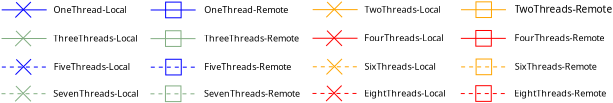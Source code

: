 <?xml version="1.0" encoding="UTF-8"?>
<dia:diagram xmlns:dia="http://www.lysator.liu.se/~alla/dia/">
  <dia:layer name="Background" visible="true" active="true">
    <dia:object type="Standard - Line" version="0" id="O0">
      <dia:attribute name="obj_pos">
        <dia:point val="-21.893,9.8"/>
      </dia:attribute>
      <dia:attribute name="obj_bb">
        <dia:rectangle val="-21.918,9.775;-19.619,9.825"/>
      </dia:attribute>
      <dia:attribute name="conn_endpoints">
        <dia:point val="-21.893,9.8"/>
        <dia:point val="-19.644,9.8"/>
      </dia:attribute>
      <dia:attribute name="numcp">
        <dia:int val="1"/>
      </dia:attribute>
      <dia:attribute name="line_color">
        <dia:color val="#0000ff"/>
      </dia:attribute>
      <dia:attribute name="line_width">
        <dia:real val="0.05"/>
      </dia:attribute>
    </dia:object>
    <dia:object type="Standard - Text" version="1" id="O1">
      <dia:attribute name="obj_pos">
        <dia:point val="-19.303,9.954"/>
      </dia:attribute>
      <dia:attribute name="obj_bb">
        <dia:rectangle val="-19.303,9.534;-15.446,10.061"/>
      </dia:attribute>
      <dia:attribute name="text">
        <dia:composite type="text">
          <dia:attribute name="string">
            <dia:string>#OneThread-Local#</dia:string>
          </dia:attribute>
          <dia:attribute name="font">
            <dia:font family="sans" style="0" name="Helvetica"/>
          </dia:attribute>
          <dia:attribute name="height">
            <dia:real val="0.564"/>
          </dia:attribute>
          <dia:attribute name="pos">
            <dia:point val="-19.303,9.954"/>
          </dia:attribute>
          <dia:attribute name="color">
            <dia:color val="#000000"/>
          </dia:attribute>
          <dia:attribute name="alignment">
            <dia:enum val="0"/>
          </dia:attribute>
        </dia:composite>
      </dia:attribute>
      <dia:attribute name="valign">
        <dia:enum val="3"/>
      </dia:attribute>
    </dia:object>
    <dia:object type="Standard - Line" version="0" id="O2">
      <dia:attribute name="obj_pos">
        <dia:point val="-21.171,9.419"/>
      </dia:attribute>
      <dia:attribute name="obj_bb">
        <dia:rectangle val="-21.206,9.383;-20.386,10.217"/>
      </dia:attribute>
      <dia:attribute name="conn_endpoints">
        <dia:point val="-21.171,9.419"/>
        <dia:point val="-20.421,10.182"/>
      </dia:attribute>
      <dia:attribute name="numcp">
        <dia:int val="1"/>
      </dia:attribute>
      <dia:attribute name="line_color">
        <dia:color val="#0000ff"/>
      </dia:attribute>
      <dia:attribute name="line_width">
        <dia:real val="0.05"/>
      </dia:attribute>
    </dia:object>
    <dia:object type="Standard - Line" version="0" id="O3">
      <dia:attribute name="obj_pos">
        <dia:point val="-20.435,9.405"/>
      </dia:attribute>
      <dia:attribute name="obj_bb">
        <dia:rectangle val="-21.247,9.37;-20.399,10.217"/>
      </dia:attribute>
      <dia:attribute name="conn_endpoints">
        <dia:point val="-20.435,9.405"/>
        <dia:point val="-21.212,10.182"/>
      </dia:attribute>
      <dia:attribute name="numcp">
        <dia:int val="1"/>
      </dia:attribute>
      <dia:attribute name="line_color">
        <dia:color val="#0000ff"/>
      </dia:attribute>
      <dia:attribute name="line_width">
        <dia:real val="0.05"/>
      </dia:attribute>
    </dia:object>
    <dia:object type="Standard - Line" version="0" id="O4">
      <dia:attribute name="obj_pos">
        <dia:point val="-14.445,9.806"/>
      </dia:attribute>
      <dia:attribute name="obj_bb">
        <dia:rectangle val="-14.47,9.781;-12.171,9.831"/>
      </dia:attribute>
      <dia:attribute name="conn_endpoints">
        <dia:point val="-14.445,9.806"/>
        <dia:point val="-12.196,9.806"/>
      </dia:attribute>
      <dia:attribute name="numcp">
        <dia:int val="1"/>
      </dia:attribute>
      <dia:attribute name="line_color">
        <dia:color val="#0000ff"/>
      </dia:attribute>
      <dia:attribute name="line_width">
        <dia:real val="0.05"/>
      </dia:attribute>
    </dia:object>
    <dia:object type="Standard - Box" version="0" id="O5">
      <dia:attribute name="obj_pos">
        <dia:point val="-13.697,9.412"/>
      </dia:attribute>
      <dia:attribute name="obj_bb">
        <dia:rectangle val="-13.722,9.387;-12.897,10.221"/>
      </dia:attribute>
      <dia:attribute name="elem_corner">
        <dia:point val="-13.697,9.412"/>
      </dia:attribute>
      <dia:attribute name="elem_width">
        <dia:real val="0.775"/>
      </dia:attribute>
      <dia:attribute name="elem_height">
        <dia:real val="0.784"/>
      </dia:attribute>
      <dia:attribute name="border_width">
        <dia:real val="0.05"/>
      </dia:attribute>
      <dia:attribute name="border_color">
        <dia:color val="#0000ff"/>
      </dia:attribute>
      <dia:attribute name="show_background">
        <dia:boolean val="false"/>
      </dia:attribute>
    </dia:object>
    <dia:object type="Standard - Text" version="1" id="O6">
      <dia:attribute name="obj_pos">
        <dia:point val="-11.768,9.952"/>
      </dia:attribute>
      <dia:attribute name="obj_bb">
        <dia:rectangle val="-11.768,9.532;-7.327,10.059"/>
      </dia:attribute>
      <dia:attribute name="text">
        <dia:composite type="text">
          <dia:attribute name="string">
            <dia:string>#OneThread-Remote#</dia:string>
          </dia:attribute>
          <dia:attribute name="font">
            <dia:font family="sans" style="0" name="Helvetica"/>
          </dia:attribute>
          <dia:attribute name="height">
            <dia:real val="0.564"/>
          </dia:attribute>
          <dia:attribute name="pos">
            <dia:point val="-11.768,9.952"/>
          </dia:attribute>
          <dia:attribute name="color">
            <dia:color val="#000000"/>
          </dia:attribute>
          <dia:attribute name="alignment">
            <dia:enum val="0"/>
          </dia:attribute>
        </dia:composite>
      </dia:attribute>
      <dia:attribute name="valign">
        <dia:enum val="3"/>
      </dia:attribute>
    </dia:object>
    <dia:object type="Standard - Line" version="0" id="O7">
      <dia:attribute name="obj_pos">
        <dia:point val="-6.344,9.788"/>
      </dia:attribute>
      <dia:attribute name="obj_bb">
        <dia:rectangle val="-6.369,9.763;-4.07,9.813"/>
      </dia:attribute>
      <dia:attribute name="conn_endpoints">
        <dia:point val="-6.344,9.788"/>
        <dia:point val="-4.095,9.788"/>
      </dia:attribute>
      <dia:attribute name="numcp">
        <dia:int val="1"/>
      </dia:attribute>
      <dia:attribute name="line_color">
        <dia:color val="#ffa500"/>
      </dia:attribute>
      <dia:attribute name="line_width">
        <dia:real val="0.05"/>
      </dia:attribute>
    </dia:object>
    <dia:object type="Standard - Text" version="1" id="O8">
      <dia:attribute name="obj_pos">
        <dia:point val="-3.754,9.941"/>
      </dia:attribute>
      <dia:attribute name="obj_bb">
        <dia:rectangle val="-3.754,9.521;0.343,10.048"/>
      </dia:attribute>
      <dia:attribute name="text">
        <dia:composite type="text">
          <dia:attribute name="string">
            <dia:string>#TwoThreads-Local#</dia:string>
          </dia:attribute>
          <dia:attribute name="font">
            <dia:font family="sans" style="0" name="Helvetica"/>
          </dia:attribute>
          <dia:attribute name="height">
            <dia:real val="0.564"/>
          </dia:attribute>
          <dia:attribute name="pos">
            <dia:point val="-3.754,9.941"/>
          </dia:attribute>
          <dia:attribute name="color">
            <dia:color val="#000000"/>
          </dia:attribute>
          <dia:attribute name="alignment">
            <dia:enum val="0"/>
          </dia:attribute>
        </dia:composite>
      </dia:attribute>
      <dia:attribute name="valign">
        <dia:enum val="3"/>
      </dia:attribute>
    </dia:object>
    <dia:object type="Standard - Line" version="0" id="O9">
      <dia:attribute name="obj_pos">
        <dia:point val="-5.622,9.406"/>
      </dia:attribute>
      <dia:attribute name="obj_bb">
        <dia:rectangle val="-5.657,9.371;-4.837,10.205"/>
      </dia:attribute>
      <dia:attribute name="conn_endpoints">
        <dia:point val="-5.622,9.406"/>
        <dia:point val="-4.872,10.169"/>
      </dia:attribute>
      <dia:attribute name="numcp">
        <dia:int val="1"/>
      </dia:attribute>
      <dia:attribute name="line_color">
        <dia:color val="#ffa500"/>
      </dia:attribute>
      <dia:attribute name="line_width">
        <dia:real val="0.05"/>
      </dia:attribute>
    </dia:object>
    <dia:object type="Standard - Line" version="0" id="O10">
      <dia:attribute name="obj_pos">
        <dia:point val="-4.886,9.392"/>
      </dia:attribute>
      <dia:attribute name="obj_bb">
        <dia:rectangle val="-5.698,9.357;-4.85,10.205"/>
      </dia:attribute>
      <dia:attribute name="conn_endpoints">
        <dia:point val="-4.886,9.392"/>
        <dia:point val="-5.663,10.169"/>
      </dia:attribute>
      <dia:attribute name="numcp">
        <dia:int val="1"/>
      </dia:attribute>
      <dia:attribute name="line_color">
        <dia:color val="#ffa500"/>
      </dia:attribute>
      <dia:attribute name="line_width">
        <dia:real val="0.05"/>
      </dia:attribute>
    </dia:object>
    <dia:object type="Standard - Line" version="0" id="O11">
      <dia:attribute name="obj_pos">
        <dia:point val="1.071,9.793"/>
      </dia:attribute>
      <dia:attribute name="obj_bb">
        <dia:rectangle val="1.046,9.768;3.345,9.818"/>
      </dia:attribute>
      <dia:attribute name="conn_endpoints">
        <dia:point val="1.071,9.793"/>
        <dia:point val="3.32,9.793"/>
      </dia:attribute>
      <dia:attribute name="numcp">
        <dia:int val="1"/>
      </dia:attribute>
      <dia:attribute name="line_color">
        <dia:color val="#ffa500"/>
      </dia:attribute>
      <dia:attribute name="line_width">
        <dia:real val="0.05"/>
      </dia:attribute>
    </dia:object>
    <dia:object type="Standard - Box" version="0" id="O12">
      <dia:attribute name="obj_pos">
        <dia:point val="1.82,9.399"/>
      </dia:attribute>
      <dia:attribute name="obj_bb">
        <dia:rectangle val="1.795,9.374;2.619,10.208"/>
      </dia:attribute>
      <dia:attribute name="elem_corner">
        <dia:point val="1.82,9.399"/>
      </dia:attribute>
      <dia:attribute name="elem_width">
        <dia:real val="0.775"/>
      </dia:attribute>
      <dia:attribute name="elem_height">
        <dia:real val="0.784"/>
      </dia:attribute>
      <dia:attribute name="border_width">
        <dia:real val="0.05"/>
      </dia:attribute>
      <dia:attribute name="border_color">
        <dia:color val="#ffa500"/>
      </dia:attribute>
      <dia:attribute name="show_background">
        <dia:boolean val="false"/>
      </dia:attribute>
    </dia:object>
    <dia:object type="Standard - Text" version="1" id="O13">
      <dia:attribute name="obj_pos">
        <dia:point val="3.749,9.939"/>
      </dia:attribute>
      <dia:attribute name="obj_bb">
        <dia:rectangle val="3.749,9.469;8.999,10.059"/>
      </dia:attribute>
      <dia:attribute name="text">
        <dia:composite type="text">
          <dia:attribute name="string">
            <dia:string>#TwoThreads-Remote#</dia:string>
          </dia:attribute>
          <dia:attribute name="font">
            <dia:font family="sans" style="0" name="Helvetica"/>
          </dia:attribute>
          <dia:attribute name="height">
            <dia:real val="0.635"/>
          </dia:attribute>
          <dia:attribute name="pos">
            <dia:point val="3.749,9.939"/>
          </dia:attribute>
          <dia:attribute name="color">
            <dia:color val="#000000"/>
          </dia:attribute>
          <dia:attribute name="alignment">
            <dia:enum val="0"/>
          </dia:attribute>
        </dia:composite>
      </dia:attribute>
      <dia:attribute name="valign">
        <dia:enum val="3"/>
      </dia:attribute>
    </dia:object>
    <dia:object type="Standard - Line" version="0" id="O14">
      <dia:attribute name="obj_pos">
        <dia:point val="-21.9,11.232"/>
      </dia:attribute>
      <dia:attribute name="obj_bb">
        <dia:rectangle val="-21.925,11.207;-19.625,11.257"/>
      </dia:attribute>
      <dia:attribute name="conn_endpoints">
        <dia:point val="-21.9,11.232"/>
        <dia:point val="-19.651,11.232"/>
      </dia:attribute>
      <dia:attribute name="numcp">
        <dia:int val="1"/>
      </dia:attribute>
      <dia:attribute name="line_color">
        <dia:color val="#82ae82"/>
      </dia:attribute>
      <dia:attribute name="line_width">
        <dia:real val="0.05"/>
      </dia:attribute>
    </dia:object>
    <dia:object type="Standard - Text" version="1" id="O15">
      <dia:attribute name="obj_pos">
        <dia:point val="-19.31,11.385"/>
      </dia:attribute>
      <dia:attribute name="obj_bb">
        <dia:rectangle val="-19.31,10.965;-14.832,11.493"/>
      </dia:attribute>
      <dia:attribute name="text">
        <dia:composite type="text">
          <dia:attribute name="string">
            <dia:string>#ThreeThreads-Local#</dia:string>
          </dia:attribute>
          <dia:attribute name="font">
            <dia:font family="sans" style="0" name="Helvetica"/>
          </dia:attribute>
          <dia:attribute name="height">
            <dia:real val="0.564"/>
          </dia:attribute>
          <dia:attribute name="pos">
            <dia:point val="-19.31,11.385"/>
          </dia:attribute>
          <dia:attribute name="color">
            <dia:color val="#000000"/>
          </dia:attribute>
          <dia:attribute name="alignment">
            <dia:enum val="0"/>
          </dia:attribute>
        </dia:composite>
      </dia:attribute>
      <dia:attribute name="valign">
        <dia:enum val="3"/>
      </dia:attribute>
    </dia:object>
    <dia:object type="Standard - Line" version="0" id="O16">
      <dia:attribute name="obj_pos">
        <dia:point val="-21.177,10.851"/>
      </dia:attribute>
      <dia:attribute name="obj_bb">
        <dia:rectangle val="-21.213,10.815;-20.392,11.649"/>
      </dia:attribute>
      <dia:attribute name="conn_endpoints">
        <dia:point val="-21.177,10.851"/>
        <dia:point val="-20.427,11.614"/>
      </dia:attribute>
      <dia:attribute name="numcp">
        <dia:int val="1"/>
      </dia:attribute>
      <dia:attribute name="line_color">
        <dia:color val="#82ae82"/>
      </dia:attribute>
      <dia:attribute name="line_width">
        <dia:real val="0.05"/>
      </dia:attribute>
    </dia:object>
    <dia:object type="Standard - Line" version="0" id="O17">
      <dia:attribute name="obj_pos">
        <dia:point val="-20.441,10.837"/>
      </dia:attribute>
      <dia:attribute name="obj_bb">
        <dia:rectangle val="-21.253,10.802;-20.406,11.649"/>
      </dia:attribute>
      <dia:attribute name="conn_endpoints">
        <dia:point val="-20.441,10.837"/>
        <dia:point val="-21.218,11.614"/>
      </dia:attribute>
      <dia:attribute name="numcp">
        <dia:int val="1"/>
      </dia:attribute>
      <dia:attribute name="line_color">
        <dia:color val="#82ae82"/>
      </dia:attribute>
      <dia:attribute name="line_width">
        <dia:real val="0.05"/>
      </dia:attribute>
    </dia:object>
    <dia:object type="Standard - Line" version="0" id="O18">
      <dia:attribute name="obj_pos">
        <dia:point val="-14.452,11.238"/>
      </dia:attribute>
      <dia:attribute name="obj_bb">
        <dia:rectangle val="-14.477,11.213;-12.178,11.263"/>
      </dia:attribute>
      <dia:attribute name="conn_endpoints">
        <dia:point val="-14.452,11.238"/>
        <dia:point val="-12.203,11.238"/>
      </dia:attribute>
      <dia:attribute name="numcp">
        <dia:int val="1"/>
      </dia:attribute>
      <dia:attribute name="line_color">
        <dia:color val="#82ae82"/>
      </dia:attribute>
      <dia:attribute name="line_width">
        <dia:real val="0.05"/>
      </dia:attribute>
    </dia:object>
    <dia:object type="Standard - Box" version="0" id="O19">
      <dia:attribute name="obj_pos">
        <dia:point val="-13.703,10.844"/>
      </dia:attribute>
      <dia:attribute name="obj_bb">
        <dia:rectangle val="-13.728,10.819;-12.903,11.652"/>
      </dia:attribute>
      <dia:attribute name="elem_corner">
        <dia:point val="-13.703,10.844"/>
      </dia:attribute>
      <dia:attribute name="elem_width">
        <dia:real val="0.775"/>
      </dia:attribute>
      <dia:attribute name="elem_height">
        <dia:real val="0.784"/>
      </dia:attribute>
      <dia:attribute name="border_width">
        <dia:real val="0.05"/>
      </dia:attribute>
      <dia:attribute name="border_color">
        <dia:color val="#82ae82"/>
      </dia:attribute>
      <dia:attribute name="show_background">
        <dia:boolean val="false"/>
      </dia:attribute>
    </dia:object>
    <dia:object type="Standard - Text" version="1" id="O20">
      <dia:attribute name="obj_pos">
        <dia:point val="-11.774,11.384"/>
      </dia:attribute>
      <dia:attribute name="obj_bb">
        <dia:rectangle val="-11.774,10.964;-6.714,11.491"/>
      </dia:attribute>
      <dia:attribute name="text">
        <dia:composite type="text">
          <dia:attribute name="string">
            <dia:string>#ThreeThreads-Remote#</dia:string>
          </dia:attribute>
          <dia:attribute name="font">
            <dia:font family="sans" style="0" name="Helvetica"/>
          </dia:attribute>
          <dia:attribute name="height">
            <dia:real val="0.564"/>
          </dia:attribute>
          <dia:attribute name="pos">
            <dia:point val="-11.774,11.384"/>
          </dia:attribute>
          <dia:attribute name="color">
            <dia:color val="#000000"/>
          </dia:attribute>
          <dia:attribute name="alignment">
            <dia:enum val="0"/>
          </dia:attribute>
        </dia:composite>
      </dia:attribute>
      <dia:attribute name="valign">
        <dia:enum val="3"/>
      </dia:attribute>
    </dia:object>
    <dia:object type="Standard - Line" version="0" id="O21">
      <dia:attribute name="obj_pos">
        <dia:point val="-6.351,11.219"/>
      </dia:attribute>
      <dia:attribute name="obj_bb">
        <dia:rectangle val="-6.376,11.194;-4.077,11.244"/>
      </dia:attribute>
      <dia:attribute name="conn_endpoints">
        <dia:point val="-6.351,11.219"/>
        <dia:point val="-4.102,11.219"/>
      </dia:attribute>
      <dia:attribute name="numcp">
        <dia:int val="1"/>
      </dia:attribute>
      <dia:attribute name="line_color">
        <dia:color val="#ff0000"/>
      </dia:attribute>
      <dia:attribute name="line_width">
        <dia:real val="0.05"/>
      </dia:attribute>
    </dia:object>
    <dia:object type="Standard - Text" version="1" id="O22">
      <dia:attribute name="obj_pos">
        <dia:point val="-3.761,11.373"/>
      </dia:attribute>
      <dia:attribute name="obj_bb">
        <dia:rectangle val="-3.761,10.953;0.422,11.48"/>
      </dia:attribute>
      <dia:attribute name="text">
        <dia:composite type="text">
          <dia:attribute name="string">
            <dia:string>#FourThreads-Local#</dia:string>
          </dia:attribute>
          <dia:attribute name="font">
            <dia:font family="sans" style="0" name="Helvetica"/>
          </dia:attribute>
          <dia:attribute name="height">
            <dia:real val="0.564"/>
          </dia:attribute>
          <dia:attribute name="pos">
            <dia:point val="-3.761,11.373"/>
          </dia:attribute>
          <dia:attribute name="color">
            <dia:color val="#000000"/>
          </dia:attribute>
          <dia:attribute name="alignment">
            <dia:enum val="0"/>
          </dia:attribute>
        </dia:composite>
      </dia:attribute>
      <dia:attribute name="valign">
        <dia:enum val="3"/>
      </dia:attribute>
    </dia:object>
    <dia:object type="Standard - Line" version="0" id="O23">
      <dia:attribute name="obj_pos">
        <dia:point val="-5.628,10.838"/>
      </dia:attribute>
      <dia:attribute name="obj_bb">
        <dia:rectangle val="-5.664,10.802;-4.843,11.636"/>
      </dia:attribute>
      <dia:attribute name="conn_endpoints">
        <dia:point val="-5.628,10.838"/>
        <dia:point val="-4.879,11.601"/>
      </dia:attribute>
      <dia:attribute name="numcp">
        <dia:int val="1"/>
      </dia:attribute>
      <dia:attribute name="line_color">
        <dia:color val="#ff0000"/>
      </dia:attribute>
      <dia:attribute name="line_width">
        <dia:real val="0.05"/>
      </dia:attribute>
    </dia:object>
    <dia:object type="Standard - Line" version="0" id="O24">
      <dia:attribute name="obj_pos">
        <dia:point val="-4.892,10.824"/>
      </dia:attribute>
      <dia:attribute name="obj_bb">
        <dia:rectangle val="-5.705,10.789;-4.857,11.636"/>
      </dia:attribute>
      <dia:attribute name="conn_endpoints">
        <dia:point val="-4.892,10.824"/>
        <dia:point val="-5.669,11.601"/>
      </dia:attribute>
      <dia:attribute name="numcp">
        <dia:int val="1"/>
      </dia:attribute>
      <dia:attribute name="line_color">
        <dia:color val="#ff0000"/>
      </dia:attribute>
      <dia:attribute name="line_width">
        <dia:real val="0.05"/>
      </dia:attribute>
    </dia:object>
    <dia:object type="Standard - Line" version="0" id="O25">
      <dia:attribute name="obj_pos">
        <dia:point val="1.064,11.225"/>
      </dia:attribute>
      <dia:attribute name="obj_bb">
        <dia:rectangle val="1.039,11.2;3.339,11.25"/>
      </dia:attribute>
      <dia:attribute name="conn_endpoints">
        <dia:point val="1.064,11.225"/>
        <dia:point val="3.314,11.225"/>
      </dia:attribute>
      <dia:attribute name="numcp">
        <dia:int val="1"/>
      </dia:attribute>
      <dia:attribute name="line_color">
        <dia:color val="#ff0000"/>
      </dia:attribute>
      <dia:attribute name="line_width">
        <dia:real val="0.05"/>
      </dia:attribute>
    </dia:object>
    <dia:object type="Standard - Box" version="0" id="O26">
      <dia:attribute name="obj_pos">
        <dia:point val="1.813,10.831"/>
      </dia:attribute>
      <dia:attribute name="obj_bb">
        <dia:rectangle val="1.788,10.806;2.613,11.64"/>
      </dia:attribute>
      <dia:attribute name="elem_corner">
        <dia:point val="1.813,10.831"/>
      </dia:attribute>
      <dia:attribute name="elem_width">
        <dia:real val="0.775"/>
      </dia:attribute>
      <dia:attribute name="elem_height">
        <dia:real val="0.784"/>
      </dia:attribute>
      <dia:attribute name="border_width">
        <dia:real val="0.05"/>
      </dia:attribute>
      <dia:attribute name="border_color">
        <dia:color val="#ff0000"/>
      </dia:attribute>
      <dia:attribute name="show_background">
        <dia:boolean val="false"/>
      </dia:attribute>
    </dia:object>
    <dia:object type="Standard - Text" version="1" id="O27">
      <dia:attribute name="obj_pos">
        <dia:point val="3.742,11.371"/>
      </dia:attribute>
      <dia:attribute name="obj_bb">
        <dia:rectangle val="3.742,10.951;8.507,11.479"/>
      </dia:attribute>
      <dia:attribute name="text">
        <dia:composite type="text">
          <dia:attribute name="string">
            <dia:string>#FourThreads-Remote#</dia:string>
          </dia:attribute>
          <dia:attribute name="font">
            <dia:font family="sans" style="0" name="Helvetica"/>
          </dia:attribute>
          <dia:attribute name="height">
            <dia:real val="0.564"/>
          </dia:attribute>
          <dia:attribute name="pos">
            <dia:point val="3.742,11.371"/>
          </dia:attribute>
          <dia:attribute name="color">
            <dia:color val="#000000"/>
          </dia:attribute>
          <dia:attribute name="alignment">
            <dia:enum val="0"/>
          </dia:attribute>
        </dia:composite>
      </dia:attribute>
      <dia:attribute name="valign">
        <dia:enum val="3"/>
      </dia:attribute>
    </dia:object>
    <dia:object type="Standard - Line" version="0" id="O28">
      <dia:attribute name="obj_pos">
        <dia:point val="-21.886,12.659"/>
      </dia:attribute>
      <dia:attribute name="obj_bb">
        <dia:rectangle val="-21.911,12.634;-19.612,12.684"/>
      </dia:attribute>
      <dia:attribute name="conn_endpoints">
        <dia:point val="-21.886,12.659"/>
        <dia:point val="-19.637,12.659"/>
      </dia:attribute>
      <dia:attribute name="numcp">
        <dia:int val="1"/>
      </dia:attribute>
      <dia:attribute name="line_color">
        <dia:color val="#0000ff"/>
      </dia:attribute>
      <dia:attribute name="line_width">
        <dia:real val="0.05"/>
      </dia:attribute>
      <dia:attribute name="line_style">
        <dia:enum val="1"/>
      </dia:attribute>
      <dia:attribute name="dashlength">
        <dia:real val="0.2"/>
      </dia:attribute>
    </dia:object>
    <dia:object type="Standard - Text" version="1" id="O29">
      <dia:attribute name="obj_pos">
        <dia:point val="-19.296,12.812"/>
      </dia:attribute>
      <dia:attribute name="obj_bb">
        <dia:rectangle val="-19.296,12.392;-15.194,12.919"/>
      </dia:attribute>
      <dia:attribute name="text">
        <dia:composite type="text">
          <dia:attribute name="string">
            <dia:string>#FiveThreads-Local#</dia:string>
          </dia:attribute>
          <dia:attribute name="font">
            <dia:font family="sans" style="0" name="Helvetica"/>
          </dia:attribute>
          <dia:attribute name="height">
            <dia:real val="0.564"/>
          </dia:attribute>
          <dia:attribute name="pos">
            <dia:point val="-19.296,12.812"/>
          </dia:attribute>
          <dia:attribute name="color">
            <dia:color val="#000000"/>
          </dia:attribute>
          <dia:attribute name="alignment">
            <dia:enum val="0"/>
          </dia:attribute>
        </dia:composite>
      </dia:attribute>
      <dia:attribute name="valign">
        <dia:enum val="3"/>
      </dia:attribute>
    </dia:object>
    <dia:object type="Standard - Line" version="0" id="O30">
      <dia:attribute name="obj_pos">
        <dia:point val="-21.164,12.277"/>
      </dia:attribute>
      <dia:attribute name="obj_bb">
        <dia:rectangle val="-21.199,12.242;-20.378,13.076"/>
      </dia:attribute>
      <dia:attribute name="conn_endpoints">
        <dia:point val="-21.164,12.277"/>
        <dia:point val="-20.414,13.04"/>
      </dia:attribute>
      <dia:attribute name="numcp">
        <dia:int val="1"/>
      </dia:attribute>
      <dia:attribute name="line_color">
        <dia:color val="#0000ff"/>
      </dia:attribute>
      <dia:attribute name="line_width">
        <dia:real val="0.05"/>
      </dia:attribute>
    </dia:object>
    <dia:object type="Standard - Line" version="0" id="O31">
      <dia:attribute name="obj_pos">
        <dia:point val="-20.427,12.263"/>
      </dia:attribute>
      <dia:attribute name="obj_bb">
        <dia:rectangle val="-21.24,12.228;-20.392,13.076"/>
      </dia:attribute>
      <dia:attribute name="conn_endpoints">
        <dia:point val="-20.427,12.263"/>
        <dia:point val="-21.204,13.04"/>
      </dia:attribute>
      <dia:attribute name="numcp">
        <dia:int val="1"/>
      </dia:attribute>
      <dia:attribute name="line_color">
        <dia:color val="#0000ff"/>
      </dia:attribute>
      <dia:attribute name="line_width">
        <dia:real val="0.05"/>
      </dia:attribute>
    </dia:object>
    <dia:object type="Standard - Line" version="0" id="O32">
      <dia:attribute name="obj_pos">
        <dia:point val="-14.438,12.665"/>
      </dia:attribute>
      <dia:attribute name="obj_bb">
        <dia:rectangle val="-14.463,12.64;-12.164,12.69"/>
      </dia:attribute>
      <dia:attribute name="conn_endpoints">
        <dia:point val="-14.438,12.665"/>
        <dia:point val="-12.189,12.665"/>
      </dia:attribute>
      <dia:attribute name="numcp">
        <dia:int val="1"/>
      </dia:attribute>
      <dia:attribute name="line_color">
        <dia:color val="#0000ff"/>
      </dia:attribute>
      <dia:attribute name="line_width">
        <dia:real val="0.05"/>
      </dia:attribute>
      <dia:attribute name="line_style">
        <dia:enum val="1"/>
      </dia:attribute>
      <dia:attribute name="dashlength">
        <dia:real val="0.2"/>
      </dia:attribute>
    </dia:object>
    <dia:object type="Standard - Box" version="0" id="O33">
      <dia:attribute name="obj_pos">
        <dia:point val="-13.69,12.27"/>
      </dia:attribute>
      <dia:attribute name="obj_bb">
        <dia:rectangle val="-13.715,12.245;-12.89,13.079"/>
      </dia:attribute>
      <dia:attribute name="elem_corner">
        <dia:point val="-13.69,12.27"/>
      </dia:attribute>
      <dia:attribute name="elem_width">
        <dia:real val="0.775"/>
      </dia:attribute>
      <dia:attribute name="elem_height">
        <dia:real val="0.784"/>
      </dia:attribute>
      <dia:attribute name="border_width">
        <dia:real val="0.05"/>
      </dia:attribute>
      <dia:attribute name="border_color">
        <dia:color val="#0000ff"/>
      </dia:attribute>
      <dia:attribute name="show_background">
        <dia:boolean val="false"/>
      </dia:attribute>
    </dia:object>
    <dia:object type="Standard - Text" version="1" id="O34">
      <dia:attribute name="obj_pos">
        <dia:point val="-11.76,12.81"/>
      </dia:attribute>
      <dia:attribute name="obj_bb">
        <dia:rectangle val="-11.76,12.39;-7.075,12.918"/>
      </dia:attribute>
      <dia:attribute name="text">
        <dia:composite type="text">
          <dia:attribute name="string">
            <dia:string>#FiveThreads-Remote#</dia:string>
          </dia:attribute>
          <dia:attribute name="font">
            <dia:font family="sans" style="0" name="Helvetica"/>
          </dia:attribute>
          <dia:attribute name="height">
            <dia:real val="0.564"/>
          </dia:attribute>
          <dia:attribute name="pos">
            <dia:point val="-11.76,12.81"/>
          </dia:attribute>
          <dia:attribute name="color">
            <dia:color val="#000000"/>
          </dia:attribute>
          <dia:attribute name="alignment">
            <dia:enum val="0"/>
          </dia:attribute>
        </dia:composite>
      </dia:attribute>
      <dia:attribute name="valign">
        <dia:enum val="3"/>
      </dia:attribute>
    </dia:object>
    <dia:object type="Standard - Line" version="0" id="O35">
      <dia:attribute name="obj_pos">
        <dia:point val="-6.337,12.646"/>
      </dia:attribute>
      <dia:attribute name="obj_bb">
        <dia:rectangle val="-6.362,12.621;-4.063,12.671"/>
      </dia:attribute>
      <dia:attribute name="conn_endpoints">
        <dia:point val="-6.337,12.646"/>
        <dia:point val="-4.088,12.646"/>
      </dia:attribute>
      <dia:attribute name="numcp">
        <dia:int val="1"/>
      </dia:attribute>
      <dia:attribute name="line_color">
        <dia:color val="#ffa500"/>
      </dia:attribute>
      <dia:attribute name="line_width">
        <dia:real val="0.05"/>
      </dia:attribute>
      <dia:attribute name="line_style">
        <dia:enum val="1"/>
      </dia:attribute>
      <dia:attribute name="dashlength">
        <dia:real val="0.2"/>
      </dia:attribute>
    </dia:object>
    <dia:object type="Standard - Text" version="1" id="O36">
      <dia:attribute name="obj_pos">
        <dia:point val="-3.747,12.799"/>
      </dia:attribute>
      <dia:attribute name="obj_bb">
        <dia:rectangle val="-3.747,12.379;0.105,12.907"/>
      </dia:attribute>
      <dia:attribute name="text">
        <dia:composite type="text">
          <dia:attribute name="string">
            <dia:string>#SixThreads-Local#</dia:string>
          </dia:attribute>
          <dia:attribute name="font">
            <dia:font family="sans" style="0" name="Helvetica"/>
          </dia:attribute>
          <dia:attribute name="height">
            <dia:real val="0.564"/>
          </dia:attribute>
          <dia:attribute name="pos">
            <dia:point val="-3.747,12.799"/>
          </dia:attribute>
          <dia:attribute name="color">
            <dia:color val="#000000"/>
          </dia:attribute>
          <dia:attribute name="alignment">
            <dia:enum val="0"/>
          </dia:attribute>
        </dia:composite>
      </dia:attribute>
      <dia:attribute name="valign">
        <dia:enum val="3"/>
      </dia:attribute>
    </dia:object>
    <dia:object type="Standard - Line" version="0" id="O37">
      <dia:attribute name="obj_pos">
        <dia:point val="-5.615,12.264"/>
      </dia:attribute>
      <dia:attribute name="obj_bb">
        <dia:rectangle val="-5.65,12.229;-4.83,13.063"/>
      </dia:attribute>
      <dia:attribute name="conn_endpoints">
        <dia:point val="-5.615,12.264"/>
        <dia:point val="-4.865,13.028"/>
      </dia:attribute>
      <dia:attribute name="numcp">
        <dia:int val="1"/>
      </dia:attribute>
      <dia:attribute name="line_color">
        <dia:color val="#ffa500"/>
      </dia:attribute>
      <dia:attribute name="line_width">
        <dia:real val="0.05"/>
      </dia:attribute>
    </dia:object>
    <dia:object type="Standard - Line" version="0" id="O38">
      <dia:attribute name="obj_pos">
        <dia:point val="-4.879,12.251"/>
      </dia:attribute>
      <dia:attribute name="obj_bb">
        <dia:rectangle val="-5.691,12.215;-4.843,13.063"/>
      </dia:attribute>
      <dia:attribute name="conn_endpoints">
        <dia:point val="-4.879,12.251"/>
        <dia:point val="-5.656,13.028"/>
      </dia:attribute>
      <dia:attribute name="numcp">
        <dia:int val="1"/>
      </dia:attribute>
      <dia:attribute name="line_color">
        <dia:color val="#ffa500"/>
      </dia:attribute>
      <dia:attribute name="line_width">
        <dia:real val="0.05"/>
      </dia:attribute>
    </dia:object>
    <dia:object type="Standard - Line" version="0" id="O39">
      <dia:attribute name="obj_pos">
        <dia:point val="1.078,12.652"/>
      </dia:attribute>
      <dia:attribute name="obj_bb">
        <dia:rectangle val="1.053,12.627;3.352,12.677"/>
      </dia:attribute>
      <dia:attribute name="conn_endpoints">
        <dia:point val="1.078,12.652"/>
        <dia:point val="3.327,12.652"/>
      </dia:attribute>
      <dia:attribute name="numcp">
        <dia:int val="1"/>
      </dia:attribute>
      <dia:attribute name="line_color">
        <dia:color val="#ffa500"/>
      </dia:attribute>
      <dia:attribute name="line_width">
        <dia:real val="0.05"/>
      </dia:attribute>
      <dia:attribute name="line_style">
        <dia:enum val="1"/>
      </dia:attribute>
      <dia:attribute name="dashlength">
        <dia:real val="0.2"/>
      </dia:attribute>
    </dia:object>
    <dia:object type="Standard - Box" version="0" id="O40">
      <dia:attribute name="obj_pos">
        <dia:point val="1.827,12.258"/>
      </dia:attribute>
      <dia:attribute name="obj_bb">
        <dia:rectangle val="1.802,12.232;2.627,13.066"/>
      </dia:attribute>
      <dia:attribute name="elem_corner">
        <dia:point val="1.827,12.258"/>
      </dia:attribute>
      <dia:attribute name="elem_width">
        <dia:real val="0.775"/>
      </dia:attribute>
      <dia:attribute name="elem_height">
        <dia:real val="0.784"/>
      </dia:attribute>
      <dia:attribute name="border_width">
        <dia:real val="0.05"/>
      </dia:attribute>
      <dia:attribute name="border_color">
        <dia:color val="#ffa500"/>
      </dia:attribute>
      <dia:attribute name="show_background">
        <dia:boolean val="false"/>
      </dia:attribute>
    </dia:object>
    <dia:object type="Standard - Text" version="1" id="O41">
      <dia:attribute name="obj_pos">
        <dia:point val="3.756,12.798"/>
      </dia:attribute>
      <dia:attribute name="obj_bb">
        <dia:rectangle val="3.756,12.378;8.191,12.905"/>
      </dia:attribute>
      <dia:attribute name="text">
        <dia:composite type="text">
          <dia:attribute name="string">
            <dia:string>#SixThreads-Remote#</dia:string>
          </dia:attribute>
          <dia:attribute name="font">
            <dia:font family="sans" style="0" name="Helvetica"/>
          </dia:attribute>
          <dia:attribute name="height">
            <dia:real val="0.564"/>
          </dia:attribute>
          <dia:attribute name="pos">
            <dia:point val="3.756,12.798"/>
          </dia:attribute>
          <dia:attribute name="color">
            <dia:color val="#000000"/>
          </dia:attribute>
          <dia:attribute name="alignment">
            <dia:enum val="0"/>
          </dia:attribute>
        </dia:composite>
      </dia:attribute>
      <dia:attribute name="valign">
        <dia:enum val="3"/>
      </dia:attribute>
    </dia:object>
    <dia:object type="Standard - Line" version="0" id="O42">
      <dia:attribute name="obj_pos">
        <dia:point val="-21.903,13.992"/>
      </dia:attribute>
      <dia:attribute name="obj_bb">
        <dia:rectangle val="-21.928,13.967;-19.629,14.017"/>
      </dia:attribute>
      <dia:attribute name="conn_endpoints">
        <dia:point val="-21.903,13.992"/>
        <dia:point val="-19.654,13.992"/>
      </dia:attribute>
      <dia:attribute name="numcp">
        <dia:int val="1"/>
      </dia:attribute>
      <dia:attribute name="line_color">
        <dia:color val="#82ae82"/>
      </dia:attribute>
      <dia:attribute name="line_width">
        <dia:real val="0.05"/>
      </dia:attribute>
      <dia:attribute name="line_style">
        <dia:enum val="1"/>
      </dia:attribute>
      <dia:attribute name="dashlength">
        <dia:real val="0.2"/>
      </dia:attribute>
    </dia:object>
    <dia:object type="Standard - Text" version="1" id="O43">
      <dia:attribute name="obj_pos">
        <dia:point val="-19.313,14.145"/>
      </dia:attribute>
      <dia:attribute name="obj_bb">
        <dia:rectangle val="-19.313,13.725;-14.743,14.252"/>
      </dia:attribute>
      <dia:attribute name="text">
        <dia:composite type="text">
          <dia:attribute name="string">
            <dia:string>#SevenThreads-Local#</dia:string>
          </dia:attribute>
          <dia:attribute name="font">
            <dia:font family="sans" style="0" name="Helvetica"/>
          </dia:attribute>
          <dia:attribute name="height">
            <dia:real val="0.564"/>
          </dia:attribute>
          <dia:attribute name="pos">
            <dia:point val="-19.313,14.145"/>
          </dia:attribute>
          <dia:attribute name="color">
            <dia:color val="#000000"/>
          </dia:attribute>
          <dia:attribute name="alignment">
            <dia:enum val="0"/>
          </dia:attribute>
        </dia:composite>
      </dia:attribute>
      <dia:attribute name="valign">
        <dia:enum val="3"/>
      </dia:attribute>
    </dia:object>
    <dia:object type="Standard - Line" version="0" id="O44">
      <dia:attribute name="obj_pos">
        <dia:point val="-21.18,13.61"/>
      </dia:attribute>
      <dia:attribute name="obj_bb">
        <dia:rectangle val="-21.216,13.575;-20.395,14.409"/>
      </dia:attribute>
      <dia:attribute name="conn_endpoints">
        <dia:point val="-21.18,13.61"/>
        <dia:point val="-20.431,14.373"/>
      </dia:attribute>
      <dia:attribute name="numcp">
        <dia:int val="1"/>
      </dia:attribute>
      <dia:attribute name="line_color">
        <dia:color val="#82ae82"/>
      </dia:attribute>
      <dia:attribute name="line_width">
        <dia:real val="0.05"/>
      </dia:attribute>
    </dia:object>
    <dia:object type="Standard - Line" version="0" id="O45">
      <dia:attribute name="obj_pos">
        <dia:point val="-20.444,13.597"/>
      </dia:attribute>
      <dia:attribute name="obj_bb">
        <dia:rectangle val="-21.257,13.561;-20.409,14.409"/>
      </dia:attribute>
      <dia:attribute name="conn_endpoints">
        <dia:point val="-20.444,13.597"/>
        <dia:point val="-21.221,14.373"/>
      </dia:attribute>
      <dia:attribute name="numcp">
        <dia:int val="1"/>
      </dia:attribute>
      <dia:attribute name="line_color">
        <dia:color val="#82ae82"/>
      </dia:attribute>
      <dia:attribute name="line_width">
        <dia:real val="0.05"/>
      </dia:attribute>
    </dia:object>
    <dia:object type="Standard - Line" version="0" id="O46">
      <dia:attribute name="obj_pos">
        <dia:point val="-14.455,13.998"/>
      </dia:attribute>
      <dia:attribute name="obj_bb">
        <dia:rectangle val="-14.48,13.973;-12.181,14.023"/>
      </dia:attribute>
      <dia:attribute name="conn_endpoints">
        <dia:point val="-14.455,13.998"/>
        <dia:point val="-12.206,13.998"/>
      </dia:attribute>
      <dia:attribute name="numcp">
        <dia:int val="1"/>
      </dia:attribute>
      <dia:attribute name="line_color">
        <dia:color val="#82ae82"/>
      </dia:attribute>
      <dia:attribute name="line_width">
        <dia:real val="0.05"/>
      </dia:attribute>
      <dia:attribute name="line_style">
        <dia:enum val="1"/>
      </dia:attribute>
      <dia:attribute name="dashlength">
        <dia:real val="0.2"/>
      </dia:attribute>
    </dia:object>
    <dia:object type="Standard - Box" version="0" id="O47">
      <dia:attribute name="obj_pos">
        <dia:point val="-13.706,13.603"/>
      </dia:attribute>
      <dia:attribute name="obj_bb">
        <dia:rectangle val="-13.731,13.578;-12.907,14.412"/>
      </dia:attribute>
      <dia:attribute name="elem_corner">
        <dia:point val="-13.706,13.603"/>
      </dia:attribute>
      <dia:attribute name="elem_width">
        <dia:real val="0.775"/>
      </dia:attribute>
      <dia:attribute name="elem_height">
        <dia:real val="0.784"/>
      </dia:attribute>
      <dia:attribute name="border_width">
        <dia:real val="0.05"/>
      </dia:attribute>
      <dia:attribute name="border_color">
        <dia:color val="#82ae82"/>
      </dia:attribute>
      <dia:attribute name="show_background">
        <dia:boolean val="false"/>
      </dia:attribute>
    </dia:object>
    <dia:object type="Standard - Text" version="1" id="O48">
      <dia:attribute name="obj_pos">
        <dia:point val="-11.777,14.143"/>
      </dia:attribute>
      <dia:attribute name="obj_bb">
        <dia:rectangle val="-11.777,13.723;-6.625,14.251"/>
      </dia:attribute>
      <dia:attribute name="text">
        <dia:composite type="text">
          <dia:attribute name="string">
            <dia:string>#SevenThreads-Remote#</dia:string>
          </dia:attribute>
          <dia:attribute name="font">
            <dia:font family="sans" style="0" name="Helvetica"/>
          </dia:attribute>
          <dia:attribute name="height">
            <dia:real val="0.564"/>
          </dia:attribute>
          <dia:attribute name="pos">
            <dia:point val="-11.777,14.143"/>
          </dia:attribute>
          <dia:attribute name="color">
            <dia:color val="#000000"/>
          </dia:attribute>
          <dia:attribute name="alignment">
            <dia:enum val="0"/>
          </dia:attribute>
        </dia:composite>
      </dia:attribute>
      <dia:attribute name="valign">
        <dia:enum val="3"/>
      </dia:attribute>
    </dia:object>
    <dia:object type="Standard - Line" version="0" id="O49">
      <dia:attribute name="obj_pos">
        <dia:point val="-6.354,13.979"/>
      </dia:attribute>
      <dia:attribute name="obj_bb">
        <dia:rectangle val="-6.379,13.954;-4.08,14.004"/>
      </dia:attribute>
      <dia:attribute name="conn_endpoints">
        <dia:point val="-6.354,13.979"/>
        <dia:point val="-4.105,13.979"/>
      </dia:attribute>
      <dia:attribute name="numcp">
        <dia:int val="1"/>
      </dia:attribute>
      <dia:attribute name="line_color">
        <dia:color val="#ff0000"/>
      </dia:attribute>
      <dia:attribute name="line_width">
        <dia:real val="0.05"/>
      </dia:attribute>
      <dia:attribute name="line_style">
        <dia:enum val="1"/>
      </dia:attribute>
      <dia:attribute name="dashlength">
        <dia:real val="0.2"/>
      </dia:attribute>
    </dia:object>
    <dia:object type="Standard - Text" version="1" id="O50">
      <dia:attribute name="obj_pos">
        <dia:point val="-3.764,14.132"/>
      </dia:attribute>
      <dia:attribute name="obj_bb">
        <dia:rectangle val="-3.764,13.712;0.571,14.24"/>
      </dia:attribute>
      <dia:attribute name="text">
        <dia:composite type="text">
          <dia:attribute name="string">
            <dia:string>#EightThreads-Local#</dia:string>
          </dia:attribute>
          <dia:attribute name="font">
            <dia:font family="sans" style="0" name="Helvetica"/>
          </dia:attribute>
          <dia:attribute name="height">
            <dia:real val="0.564"/>
          </dia:attribute>
          <dia:attribute name="pos">
            <dia:point val="-3.764,14.132"/>
          </dia:attribute>
          <dia:attribute name="color">
            <dia:color val="#000000"/>
          </dia:attribute>
          <dia:attribute name="alignment">
            <dia:enum val="0"/>
          </dia:attribute>
        </dia:composite>
      </dia:attribute>
      <dia:attribute name="valign">
        <dia:enum val="3"/>
      </dia:attribute>
    </dia:object>
    <dia:object type="Standard - Line" version="0" id="O51">
      <dia:attribute name="obj_pos">
        <dia:point val="-5.632,13.597"/>
      </dia:attribute>
      <dia:attribute name="obj_bb">
        <dia:rectangle val="-5.667,13.562;-4.847,14.396"/>
      </dia:attribute>
      <dia:attribute name="conn_endpoints">
        <dia:point val="-5.632,13.597"/>
        <dia:point val="-4.882,14.361"/>
      </dia:attribute>
      <dia:attribute name="numcp">
        <dia:int val="1"/>
      </dia:attribute>
      <dia:attribute name="line_color">
        <dia:color val="#ff0000"/>
      </dia:attribute>
      <dia:attribute name="line_width">
        <dia:real val="0.05"/>
      </dia:attribute>
    </dia:object>
    <dia:object type="Standard - Line" version="0" id="O52">
      <dia:attribute name="obj_pos">
        <dia:point val="-4.896,13.584"/>
      </dia:attribute>
      <dia:attribute name="obj_bb">
        <dia:rectangle val="-5.708,13.548;-4.86,14.396"/>
      </dia:attribute>
      <dia:attribute name="conn_endpoints">
        <dia:point val="-4.896,13.584"/>
        <dia:point val="-5.673,14.361"/>
      </dia:attribute>
      <dia:attribute name="numcp">
        <dia:int val="1"/>
      </dia:attribute>
      <dia:attribute name="line_color">
        <dia:color val="#ff0000"/>
      </dia:attribute>
      <dia:attribute name="line_width">
        <dia:real val="0.05"/>
      </dia:attribute>
    </dia:object>
    <dia:object type="Standard - Line" version="0" id="O53">
      <dia:attribute name="obj_pos">
        <dia:point val="1.061,13.985"/>
      </dia:attribute>
      <dia:attribute name="obj_bb">
        <dia:rectangle val="1.036,13.96;3.335,14.01"/>
      </dia:attribute>
      <dia:attribute name="conn_endpoints">
        <dia:point val="1.061,13.985"/>
        <dia:point val="3.31,13.985"/>
      </dia:attribute>
      <dia:attribute name="numcp">
        <dia:int val="1"/>
      </dia:attribute>
      <dia:attribute name="line_color">
        <dia:color val="#ff0000"/>
      </dia:attribute>
      <dia:attribute name="line_width">
        <dia:real val="0.05"/>
      </dia:attribute>
      <dia:attribute name="line_style">
        <dia:enum val="1"/>
      </dia:attribute>
      <dia:attribute name="dashlength">
        <dia:real val="0.2"/>
      </dia:attribute>
    </dia:object>
    <dia:object type="Standard - Box" version="0" id="O54">
      <dia:attribute name="obj_pos">
        <dia:point val="1.81,13.591"/>
      </dia:attribute>
      <dia:attribute name="obj_bb">
        <dia:rectangle val="1.785,13.566;2.61,14.399"/>
      </dia:attribute>
      <dia:attribute name="elem_corner">
        <dia:point val="1.81,13.591"/>
      </dia:attribute>
      <dia:attribute name="elem_width">
        <dia:real val="0.775"/>
      </dia:attribute>
      <dia:attribute name="elem_height">
        <dia:real val="0.784"/>
      </dia:attribute>
      <dia:attribute name="border_width">
        <dia:real val="0.05"/>
      </dia:attribute>
      <dia:attribute name="border_color">
        <dia:color val="#ff0000"/>
      </dia:attribute>
      <dia:attribute name="show_background">
        <dia:boolean val="false"/>
      </dia:attribute>
    </dia:object>
    <dia:object type="Standard - Text" version="1" id="O55">
      <dia:attribute name="obj_pos">
        <dia:point val="3.739,14.131"/>
      </dia:attribute>
      <dia:attribute name="obj_bb">
        <dia:rectangle val="3.739,13.711;8.657,14.238"/>
      </dia:attribute>
      <dia:attribute name="text">
        <dia:composite type="text">
          <dia:attribute name="string">
            <dia:string>#EightThreads-Remote#</dia:string>
          </dia:attribute>
          <dia:attribute name="font">
            <dia:font family="sans" style="0" name="Helvetica"/>
          </dia:attribute>
          <dia:attribute name="height">
            <dia:real val="0.564"/>
          </dia:attribute>
          <dia:attribute name="pos">
            <dia:point val="3.739,14.131"/>
          </dia:attribute>
          <dia:attribute name="color">
            <dia:color val="#000000"/>
          </dia:attribute>
          <dia:attribute name="alignment">
            <dia:enum val="0"/>
          </dia:attribute>
        </dia:composite>
      </dia:attribute>
      <dia:attribute name="valign">
        <dia:enum val="3"/>
      </dia:attribute>
    </dia:object>
  </dia:layer>
</dia:diagram>
